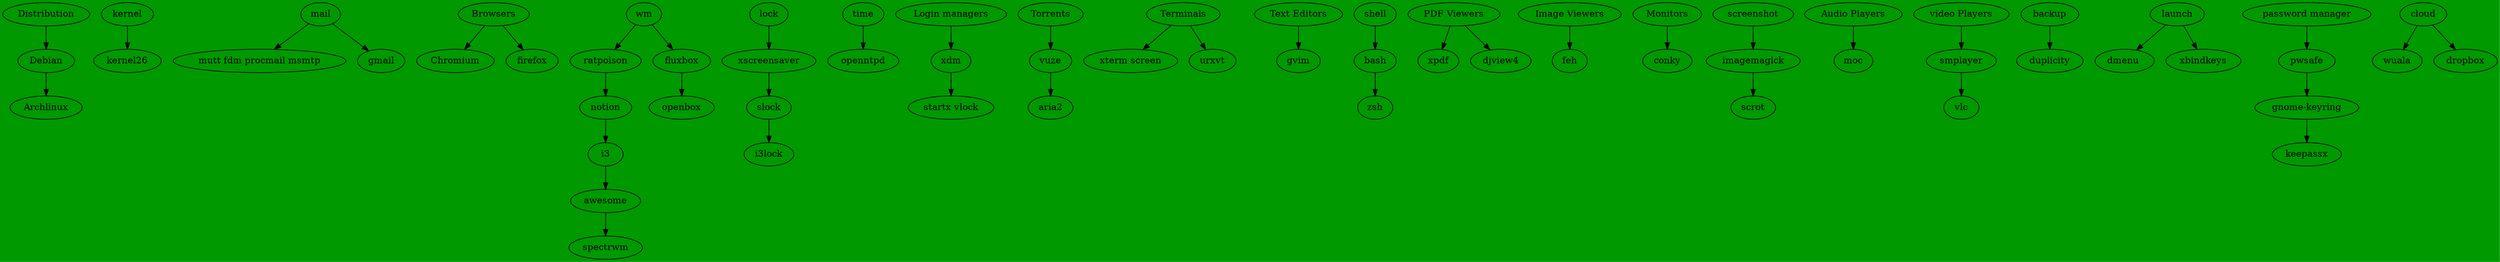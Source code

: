 //dot -Tpng timeline.dot -o line.png
digraph G {
  bgcolor ="#009900";

  Distribution -> Debian -> Archlinux;
kernel ->"kernel26";
mail->"mutt fdm procmail msmtp";
  Browsers ->Chromium;
  wm -> ratpoison->notion->i3->awesome->spectrwm;
  lock ->xscreensaver -> slock->i3lock;
  time -> openntpd;
  "Login managers"->xdm->"startx vlock";
  Torrents -> vuze ->aria2;
  "Terminals"->"xterm screen";
  "Text Editors" ->gvim;
  shell ->bash->zsh;
"PDF Viewers"->xpdf;
"Image Viewers" -> feh;
Monitors->conky;
screenshot->imagemagick->scrot ;
"Audio Players"->moc;
"video Players"->smplayer->vlc;
backup->duplicity;
"launch"->"dmenu ";
"password manager"->pwsafe->"gnome-keyring"->keepassx;
"cloud"->wuala;


mail->gmail;
Browsers ->firefox;
 wm ->fluxbox->openbox;
 "Terminals"->urxvt;
"PDF Viewers"->djview4;
"launch"->"xbindkeys";
"cloud"->dropbox;
}
